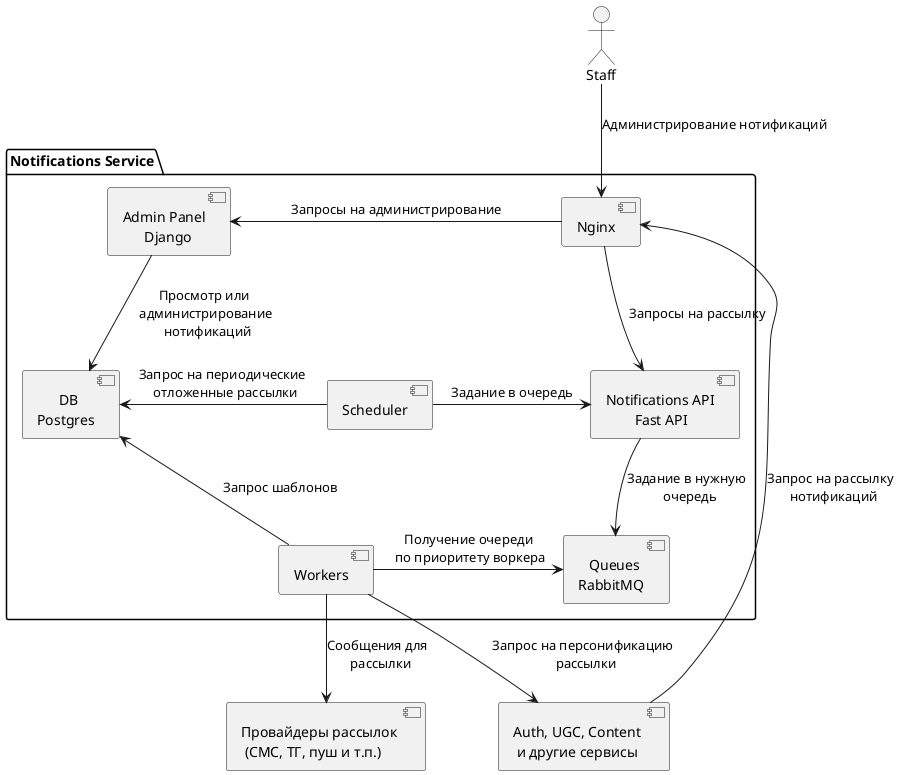 @startuml
skinparam componentStyle uml2

package "Notifications Service" {
component Nginx
component [Admin Panel\n      Django] AS Django
component [Notifications API\n\tFast API] AS FastAPI
component Scheduler
component [   Queues\nRabbitMQ] AS Queues
component Workers

database [      DB\nPostgres] AS DB
}

actor Staff
component [Auth, UGC, Content \n и другие сервисы] AS Services
component [Провайдеры рассылок \n (СМС, ТГ, пуш и т.п.)] AS Providers

Staff -down-> Nginx: Администрирование нотификаций
Services -> Nginx: Запрос на рассылку \n нотификаций

Nginx -left-> Django: Запросы на администрирование

Nginx -down-> FastAPI: Запросы на рассылку
Scheduler -> FastAPI: Задание в очередь

Django -down-> DB: Просмотр или \n администрирование \n нотификаций
Scheduler -left-> DB: Запрос на периодические \n отложенные рассылки
Workers -up-> DB: Запрос шаблонов

FastAPI -down-> Queues: Задание в нужную \n очередь
Workers -left-> Queues: Получение очереди\n по приоритету воркера

Workers -down-> Services: Запрос на персонификацию \n рассылки
Workers -down-> Providers: Сообщения для \n рассылки

@enduml